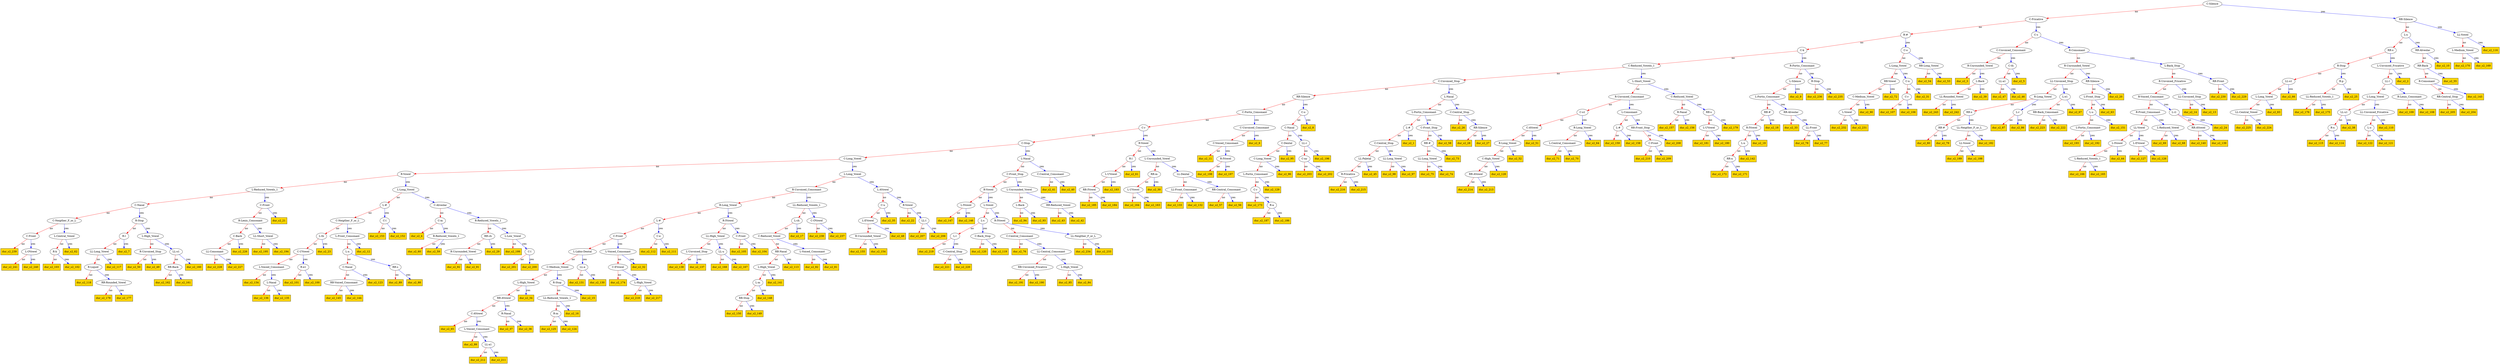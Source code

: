 digraph dur_ {
   0  [label="C-Silence" ];
   0  -> -1 [label="no",color=red];
   0  -> -9 [label="yes",color=blue];
   -1  [label="C-Fricative" ];
   -1  -> -2 [label="no",color=red];
   -1  -> -6 [label="yes",color=blue];
   -2  [label="R-#" ];
   -2  -> -3 [label="no",color=red];
   -2  -> -35 [label="yes",color=blue];
   -3  [label="C-k" ];
   -3  -> -4 [label="no",color=red];
   -3  -> -55 [label="yes",color=blue];
   -4  [label="C-Reduced_Vowels_1" ];
   -4  -> -5 [label="no",color=red];
   -4  -> -33 [label="yes",color=blue];
   -5  [label="C-Unvoiced_Stop" ];
   -5  -> -7 [label="no",color=red];
   -5  -> -28 [label="yes",color=blue];
   -6  [label="C-s" ];
   -6  -> -12 [label="no",color=red];
   -6  -> -10 [label="yes",color=blue];
   -7  [label="RR-Silence" ];
   -7  -> -8 [label="no",color=red];
   -7  -> -58 [label="yes",color=blue];
   -8  [label="C-Fortis_Consonant" ];
   -8  -> -11 [label="no",color=red];
   -8  -> -49 [label="yes",color=blue];
   -9  [label="RR-Silence" ];
   -9  -> -22 [label="no",color=red];
   -9  -> -166 [label="yes",color=blue];
   -10  [label="R-Consonant" ];
   -10  -> -48 [label="no",color=red];
   -10  -> -60 [label="yes",color=blue];
   -11  [label="C-r" ];
   -11  -> -13 [label="no",color=red];
   -11  -> -19 [label="yes",color=blue];
   -12  [label="C-Unvoiced_Consonant" ];
   -12  -> -40 [label="no",color=red];
   -12  -> -47 [label="yes",color=blue];
   -13  [label="C-Stop" ];
   -13  -> -14 [label="no",color=red];
   -13  -> -17 [label="yes",color=blue];
   -14  [label="C-Long_Vowel" ];
   -14  -> -18 [label="no",color=red];
   -14  -> -15 [label="yes",color=blue];
   -15  [label="L-Long_Vowel" ];
   -15  -> -16 [label="no",color=red];
   -15  -> -63 [label="yes",color=blue];
   -16  [label="R-Unvoiced_Consonant" ];
   -16  -> -26 [label="no",color=red];
   -16  -> -77 [label="yes",color=blue];
   -17  [label="L-Nasal" ];
   -17  -> -24 [label="no",color=red];
   -17  -> -107 [label="yes",color=blue];
   -18  [label="R-Vowel" ];
   -18  -> -25 [label="no",color=red];
   -18  -> -20 [label="yes",color=blue];
   -19  [label="R-Vowel" ];
   -19  -> -127 [label="no",color=red];
   -19  -> -32 [label="yes",color=blue];
   -20  [label="L-Long_Vowel" ];
   -20  -> -34 [label="no",color=red];
   -20  -> -21 [label="yes",color=blue];
   -21  [label="C-Alveolar" ];
   -21  -> -41 [label="no",color=red];
   -21  -> -64 [label="yes",color=blue];
   -22  [label="L-x" ];
   -22  -> -23 [label="no",color=red];
   -22  -> -65 [label="yes",color=blue];
   -23  [label="RR-x" ];
   -23  -> -88 [label="no",color=red];
   -23  -> -37 [label="yes",color=blue];
   -24  [label="C-Front_Stop" ];
   -24  -> -29 [label="no",color=red];
   -24  -> -108 [label="yes",color=blue];
   -25  [label="L-Reduced_Vowels_1" ];
   -25  -> -44 [label="no",color=red];
   -25  -> -84 [label="yes",color=blue];
   -26  [label="R-Long_Vowel" ];
   -26  -> -27 [label="no",color=red];
   -26  -> -39 [label="yes",color=blue];
   -27  [label="L-#" ];
   -27  -> -38 [label="no",color=red];
   -27  -> -163 [label="yes",color=blue];
   -28  [label="L-Nasal" ];
   -28  -> -30 [label="no",color=red];
   -28  -> -90 [label="yes",color=blue];
   -29  [label="R-Vowel" ];
   -29  -> -186 [label="no",color=red];
   -29  -> -56 [label="yes",color=blue];
   -30  [label="L-Fortis_Consonant" ];
   -30  -> -31 [label="no",color=red];
   -30  -> -125 [label="yes",color=blue];
   -31  [label="L-#" ];
   -31  -> -52 [label="no",color=red];
   "dur_s2_1"  [shape=box,style=filled,fillcolor=gold];
   -31  -> "dur_s2_1" [label="yes",color=blue];
   -32  [label="L-Unrounded_Vowel" ];
   -32  -> -94 [label="no",color=red];
   -32  -> -43 [label="yes",color=blue];
   -33  [label="L-Short_Vowel" ];
   -33  -> -36 [label="no",color=red];
   -33  -> -131 [label="yes",color=blue];
   -34  [label="L-#" ];
   -34  -> -42 [label="no",color=red];
   -34  -> -190 [label="yes",color=blue];
   -35  [label="C-o" ];
   -35  -> -46 [label="no",color=red];
   -35  -> -121 [label="yes",color=blue];
   -36  [label="R-Unvoiced_Consonant" ];
   -36  -> -51 [label="no",color=red];
   -36  -> -97 [label="yes",color=blue];
   -37  [label="L-Unvoiced_Fricative" ];
   -37  -> -50 [label="no",color=red];
   "dur_s2_2"  [shape=box,style=filled,fillcolor=gold];
   -37  -> "dur_s2_2" [label="yes",color=blue];
   -38  [label="C-Front" ];
   -38  -> -53 [label="no",color=red];
   -38  -> -99 [label="yes",color=blue];
   -39  [label="R-IVowel" ];
   -39  -> -117 [label="no",color=red];
   -39  -> -159 [label="yes",color=blue];
   -40  [label="R-Unrounded_Vowel" ];
   "dur_s2_3"  [shape=box,style=filled,fillcolor=gold];
   -40  -> "dur_s2_3" [label="no",color=red];
   -40  -> -106 [label="yes",color=blue];
   -41  [label="C-m" ];
   "dur_s2_4"  [shape=box,style=filled,fillcolor=gold];
   -41  -> "dur_s2_4" [label="no",color=red];
   -41  -> -126 [label="yes",color=blue];
   -42  [label="C-Neigther_F_or_L" ];
   -42  -> -86 [label="no",color=red];
   -42  -> -68 [label="yes",color=blue];
   -43  [label="LL-Dental" ];
   -43  -> -177 [label="no",color=red];
   -43  -> -124 [label="yes",color=blue];
   -44  [label="C-Nasal" ];
   -44  -> -66 [label="no",color=red];
   -44  -> -45 [label="yes",color=blue];
   -45  [label="R-Stop" ];
   -45  -> -57 [label="no",color=red];
   -45  -> -92 [label="yes",color=blue];
   -46  [label="L-Long_Vowel" ];
   -46  -> -138 [label="no",color=red];
   -46  -> -98 [label="yes",color=blue];
   -47  [label="C-th" ];
   -47  -> -112 [label="no",color=red];
   "dur_s2_5"  [shape=box,style=filled,fillcolor=gold];
   -47  -> "dur_s2_5" [label="yes",color=blue];
   -48  [label="R-Unrounded_Vowel" ];
   -48  -> -71 [label="no",color=red];
   -48  -> -83 [label="yes",color=blue];
   -49  [label="C-Unvoiced_Consonant" ];
   -49  -> -67 [label="no",color=red];
   "dur_s2_6"  [shape=box,style=filled,fillcolor=gold];
   -49  -> "dur_s2_6" [label="yes",color=blue];
   -50  [label="LL-l" ];
   -50  -> -76 [label="no",color=red];
   -50  -> -161 [label="yes",color=blue];
   -51  [label="C-o1" ];
   -51  -> -119 [label="no",color=red];
   -51  -> -130 [label="yes",color=blue];
   -52  [label="C-Central_Stop" ];
   -52  -> -111 [label="no",color=red];
   -52  -> -155 [label="yes",color=blue];
   -53  [label="L-Labio-Dental" ];
   -53  -> -54 [label="no",color=red];
   -53  -> -176 [label="yes",color=blue];
   -54  [label="C-Medium_Vowel" ];
   -54  -> -101 [label="no",color=red];
   -54  -> -74 [label="yes",color=blue];
   -55  [label="R-Fortis_Consonant" ];
   -55  -> -59 [label="no",color=red];
   -55  -> -237 [label="yes",color=blue];
   -56  [label="L-Vowel" ];
   -56  -> -62 [label="no",color=red];
   -56  -> -115 [label="yes",color=blue];
   -57  [label="R-l" ];
   -57  -> -167 [label="no",color=red];
   "dur_s2_7"  [shape=box,style=filled,fillcolor=gold];
   -57  -> "dur_s2_7" [label="yes",color=blue];
   -58  [label="C-o" ];
   -58  -> -114 [label="no",color=red];
   "dur_s2_8"  [shape=box,style=filled,fillcolor=gold];
   -58  -> "dur_s2_8" [label="yes",color=blue];
   -59  [label="L-Silence" ];
   -59  -> -80 [label="no",color=red];
   "dur_s2_9"  [shape=box,style=filled,fillcolor=gold];
   -59  -> "dur_s2_9" [label="yes",color=blue];
   -60  [label="L-Back_Stop" ];
   -60  -> -61 [label="no",color=red];
   -60  -> -234 [label="yes",color=blue];
   -61  [label="R-Unvoiced_Fricative" ];
   -61  -> -70 [label="no",color=red];
   -61  -> -69 [label="yes",color=blue];
   -62  [label="L-s" ];
   -62  -> -228 [label="no",color=red];
   -62  -> -169 [label="yes",color=blue];
   -63  [label="L-AVowel" ];
   -63  -> -102 [label="no",color=red];
   -63  -> -85 [label="yes",color=blue];
   -64  [label="R-Reduced_Vowels_1" ];
   -64  -> -93 [label="no",color=red];
   -64  -> -217 [label="yes",color=blue];
   -65  [label="RR-Alveolar" ];
   -65  -> -123 [label="no",color=red];
   "dur_s2_10"  [shape=box,style=filled,fillcolor=gold];
   -65  -> "dur_s2_10" [label="yes",color=blue];
   -66  [label="C-Neigther_F_or_L" ];
   -66  -> -239 [label="no",color=red];
   -66  -> -128 [label="yes",color=blue];
   -67  [label="C-Voiced_Consonant" ];
   "dur_s2_11"  [shape=box,style=filled,fillcolor=gold];
   -67  -> "dur_s2_11" [label="no",color=red];
   -67  -> -216 [label="yes",color=blue];
   -68  [label="L-Front_Consonant" ];
   -68  -> -73 [label="no",color=red];
   "dur_s2_12"  [shape=box,style=filled,fillcolor=gold];
   -68  -> "dur_s2_12" [label="yes",color=blue];
   -69  [label="LL-Unvoiced_Stop" ];
   "dur_s2_14"  [shape=box,style=filled,fillcolor=gold];
   -69  -> "dur_s2_14" [label="no",color=red];
   "dur_s2_13"  [shape=box,style=filled,fillcolor=gold];
   -69  -> "dur_s2_13" [label="yes",color=blue];
   -70  [label="R-Voiced_Consonant" ];
   -70  -> -95 [label="no",color=red];
   -70  -> -87 [label="yes",color=blue];
   -71  [label="LL-Unvoiced_Stop" ];
   -71  -> -72 [label="no",color=red];
   -71  -> -135 [label="yes",color=blue];
   -72  [label="R-Long_Vowel" ];
   -72  -> -133 [label="no",color=red];
   -72  -> -148 [label="yes",color=blue];
   -73  [label="L-n" ];
   -73  -> -171 [label="no",color=red];
   -73  -> -149 [label="yes",color=blue];
   -74  [label="R-Stop" ];
   -74  -> -75 [label="no",color=red];
   "dur_s2_15"  [shape=box,style=filled,fillcolor=gold];
   -74  -> "dur_s2_15" [label="yes",color=blue];
   -75  [label="LL-Reduced_Vowels_1" ];
   -75  -> -172 [label="no",color=red];
   "dur_s2_16"  [shape=box,style=filled,fillcolor=gold];
   -75  -> "dur_s2_16" [label="yes",color=blue];
   -76  [label="L-Long_Vowel" ];
   -76  -> -105 [label="no",color=red];
   -76  -> -162 [label="yes",color=blue];
   -77  [label="LL-Reduced_Vowels_1" ];
   -77  -> -78 [label="no",color=red];
   -77  -> -238 [label="yes",color=blue];
   -78  [label="L-ch" ];
   -78  -> -79 [label="no",color=red];
   "dur_s2_17"  [shape=box,style=filled,fillcolor=gold];
   -78  -> "dur_s2_17" [label="yes",color=blue];
   -79  [label="C-Reduced_Vowel" ];
   -79  -> -164 [label="no",color=red];
   -79  -> -144 [label="yes",color=blue];
   -80  [label="L-Fortis_Consonant" ];
   -80  -> -81 [label="no",color=red];
   -80  -> -100 [label="yes",color=blue];
   -81  [label="RR-#" ];
   -81  -> -82 [label="no",color=red];
   "dur_s2_18"  [shape=box,style=filled,fillcolor=gold];
   -81  -> "dur_s2_18" [label="yes",color=blue];
   -82  [label="R-IVowel" ];
   -82  -> -183 [label="no",color=red];
   "dur_s2_19"  [shape=box,style=filled,fillcolor=gold];
   -82  -> "dur_s2_19" [label="yes",color=blue];
   -83  [label="RR-Silence" ];
   -83  -> -129 [label="no",color=red];
   "dur_s2_20"  [shape=box,style=filled,fillcolor=gold];
   -83  -> "dur_s2_20" [label="yes",color=blue];
   -84  [label="C-Front" ];
   -84  -> -113 [label="no",color=red];
   "dur_s2_21"  [shape=box,style=filled,fillcolor=gold];
   -84  -> "dur_s2_21" [label="yes",color=blue];
   -85  [label="R-Vowel" ];
   "dur_s2_22"  [shape=box,style=filled,fillcolor=gold];
   -85  -> "dur_s2_22" [label="no",color=red];
   -85  -> -221 [label="yes",color=blue];
   -86  [label="L-th" ];
   -86  -> -122 [label="no",color=red];
   "dur_s2_23"  [shape=box,style=filled,fillcolor=gold];
   -86  -> "dur_s2_23" [label="yes",color=blue];
   -87  [label="L-i1" ];
   -87  -> -181 [label="no",color=red];
   "dur_s2_24"  [shape=box,style=filled,fillcolor=gold];
   -87  -> "dur_s2_24" [label="yes",color=blue];
   -88  [label="R-Stop" ];
   -88  -> -134 [label="no",color=red];
   -88  -> -89 [label="yes",color=blue];
   -89  [label="R-p" ];
   -89  -> -203 [label="no",color=red];
   "dur_s2_25"  [shape=box,style=filled,fillcolor=gold];
   -89  -> "dur_s2_25" [label="yes",color=blue];
   -90  [label="C-Central_Stop" ];
   "dur_s2_26"  [shape=box,style=filled,fillcolor=gold];
   -90  -> "dur_s2_26" [label="no",color=red];
   -90  -> -91 [label="yes",color=blue];
   -91  [label="RR-Silence" ];
   "dur_s2_28"  [shape=box,style=filled,fillcolor=gold];
   -91  -> "dur_s2_28" [label="no",color=red];
   "dur_s2_27"  [shape=box,style=filled,fillcolor=gold];
   -91  -> "dur_s2_27" [label="yes",color=blue];
   -92  [label="L-High_Vowel" ];
   -92  -> -118 [label="no",color=red];
   -92  -> -194 [label="yes",color=blue];
   -93  [label="RR-ch" ];
   -93  -> -151 [label="no",color=red];
   "dur_s2_29"  [shape=box,style=filled,fillcolor=gold];
   -93  -> "dur_s2_29" [label="yes",color=blue];
   -94  [label="RR-m" ];
   -94  -> -196 [label="no",color=red];
   "dur_s2_30"  [shape=box,style=filled,fillcolor=gold];
   -94  -> "dur_s2_30" [label="yes",color=blue];
   -95  [label="R-Front_Consonant" ];
   -95  -> -96 [label="no",color=red];
   -95  -> -136 [label="yes",color=blue];
   -96  [label="LL-Vowel" ];
   -96  -> -110 [label="no",color=red];
   -96  -> -173 [label="yes",color=blue];
   -97  [label="L-Consonant" ];
   -97  -> -193 [label="no",color=red];
   -97  -> -222 [label="yes",color=blue];
   -98  [label="C-n" ];
   -98  -> -160 [label="no",color=red];
   "dur_s2_31"  [shape=box,style=filled,fillcolor=gold];
   -98  -> "dur_s2_31" [label="yes",color=blue];
   -99  [label="L-Voiced_Consonant" ];
   -99  -> -202 [label="no",color=red];
   "dur_s2_32"  [shape=box,style=filled,fillcolor=gold];
   -99  -> "dur_s2_32" [label="yes",color=blue];
   -100  [label="RR-Alveolar" ];
   "dur_s2_33"  [shape=box,style=filled,fillcolor=gold];
   -100  -> "dur_s2_33" [label="no",color=red];
   -100  -> -142 [label="yes",color=blue];
   -101  [label="L-High_Vowel" ];
   -101  -> -103 [label="no",color=red];
   "dur_s2_34"  [shape=box,style=filled,fillcolor=gold];
   -101  -> "dur_s2_34" [label="yes",color=blue];
   -102  [label="C-u" ];
   -102  -> -116 [label="no",color=red];
   "dur_s2_35"  [shape=box,style=filled,fillcolor=gold];
   -102  -> "dur_s2_35" [label="yes",color=blue];
   -103  [label="RR-AVowel" ];
   -103  -> -132 [label="no",color=red];
   -103  -> -104 [label="yes",color=blue];
   -104  [label="R-Nasal" ];
   "dur_s2_37"  [shape=box,style=filled,fillcolor=gold];
   -104  -> "dur_s2_37" [label="no",color=red];
   "dur_s2_36"  [shape=box,style=filled,fillcolor=gold];
   -104  -> "dur_s2_36" [label="yes",color=blue];
   -105  [label="LL-u1" ];
   -105  -> -165 [label="no",color=red];
   "dur_s2_38"  [shape=box,style=filled,fillcolor=gold];
   -105  -> "dur_s2_38" [label="yes",color=blue];
   -106  [label="L-Back" ];
   -106  -> -241 [label="no",color=red];
   "dur_s2_39"  [shape=box,style=filled,fillcolor=gold];
   -106  -> "dur_s2_39" [label="yes",color=blue];
   -107  [label="C-Central_Consonant" ];
   "dur_s2_41"  [shape=box,style=filled,fillcolor=gold];
   -107  -> "dur_s2_41" [label="no",color=red];
   "dur_s2_40"  [shape=box,style=filled,fillcolor=gold];
   -107  -> "dur_s2_40" [label="yes",color=blue];
   -108  [label="L-Unrounded_Vowel" ];
   -108  -> -152 [label="no",color=red];
   -108  -> -109 [label="yes",color=blue];
   -109  [label="RR-Reduced_Vowel" ];
   "dur_s2_43"  [shape=box,style=filled,fillcolor=gold];
   -109  -> "dur_s2_43" [label="no",color=red];
   "dur_s2_42"  [shape=box,style=filled,fillcolor=gold];
   -109  -> "dur_s2_42" [label="yes",color=blue];
   -110  [label="L-IVowel" ];
   -110  -> -197 [label="no",color=red];
   "dur_s2_44"  [shape=box,style=filled,fillcolor=gold];
   -110  -> "dur_s2_44" [label="yes",color=blue];
   -111  [label="LL-Paletal" ];
   -111  -> -226 [label="no",color=red];
   "dur_s2_45"  [shape=box,style=filled,fillcolor=gold];
   -111  -> "dur_s2_45" [label="yes",color=blue];
   -112  [label="LL-a1" ];
   "dur_s2_47"  [shape=box,style=filled,fillcolor=gold];
   -112  -> "dur_s2_47" [label="no",color=red];
   "dur_s2_46"  [shape=box,style=filled,fillcolor=gold];
   -112  -> "dur_s2_46" [label="yes",color=blue];
   -113  [label="R-Lenis_Consonant" ];
   -113  -> -232 [label="no",color=red];
   -113  -> -214 [label="yes",color=blue];
   -114  [label="C-Nasal" ];
   -114  -> -153 [label="no",color=red];
   -114  -> -215 [label="yes",color=blue];
   -115  [label="R-IVowel" ];
   -115  -> -141 [label="no",color=red];
   -115  -> -236 [label="yes",color=blue];
   -116  [label="L-EVowel" ];
   -116  -> -191 [label="no",color=red];
   "dur_s2_48"  [shape=box,style=filled,fillcolor=gold];
   -116  -> "dur_s2_48" [label="yes",color=blue];
   -117  [label="LL-High_Vowel" ];
   -117  -> -180 [label="no",color=red];
   -117  -> -198 [label="yes",color=blue];
   -118  [label="R-Unvoiced_Stop" ];
   "dur_s2_50"  [shape=box,style=filled,fillcolor=gold];
   -118  -> "dur_s2_50" [label="no",color=red];
   "dur_s2_49"  [shape=box,style=filled,fillcolor=gold];
   -118  -> "dur_s2_49" [label="yes",color=blue];
   -119  [label="C-AVowel" ];
   -119  -> -120 [label="no",color=red];
   "dur_s2_51"  [shape=box,style=filled,fillcolor=gold];
   -119  -> "dur_s2_51" [label="yes",color=blue];
   -120  [label="R-Long_Vowel" ];
   -120  -> -174 [label="no",color=red];
   "dur_s2_52"  [shape=box,style=filled,fillcolor=gold];
   -120  -> "dur_s2_52" [label="yes",color=blue];
   -121  [label="RR-Long_Vowel" ];
   "dur_s2_54"  [shape=box,style=filled,fillcolor=gold];
   -121  -> "dur_s2_54" [label="no",color=red];
   "dur_s2_53"  [shape=box,style=filled,fillcolor=gold];
   -121  -> "dur_s2_53" [label="yes",color=blue];
   -122  [label="C-UVowel" ];
   -122  -> -178 [label="no",color=red];
   -122  -> -157 [label="yes",color=blue];
   -123  [label="RR-Back" ];
   -123  -> -184 [label="no",color=red];
   "dur_s2_55"  [shape=box,style=filled,fillcolor=gold];
   -123  -> "dur_s2_55" [label="yes",color=blue];
   -124  [label="RR-Central_Consonant" ];
   "dur_s2_57"  [shape=box,style=filled,fillcolor=gold];
   -124  -> "dur_s2_57" [label="no",color=red];
   "dur_s2_56"  [shape=box,style=filled,fillcolor=gold];
   -124  -> "dur_s2_56" [label="yes",color=blue];
   -125  [label="C-Front_Stop" ];
   -125  -> -139 [label="no",color=red];
   "dur_s2_58"  [shape=box,style=filled,fillcolor=gold];
   -125  -> "dur_s2_58" [label="yes",color=blue];
   -126  [label="R-Reduced_Vowels_1" ];
   "dur_s2_60"  [shape=box,style=filled,fillcolor=gold];
   -126  -> "dur_s2_60" [label="no",color=red];
   "dur_s2_59"  [shape=box,style=filled,fillcolor=gold];
   -126  -> "dur_s2_59" [label="yes",color=blue];
   -127  [label="R-l" ];
   -127  -> -208 [label="no",color=red];
   "dur_s2_61"  [shape=box,style=filled,fillcolor=gold];
   -127  -> "dur_s2_61" [label="yes",color=blue];
   -128  [label="L-Central_Vowel" ];
   -128  -> -158 [label="no",color=red];
   "dur_s2_62"  [shape=box,style=filled,fillcolor=gold];
   -128  -> "dur_s2_62" [label="yes",color=blue];
   -129  [label="L-Front_Stop" ];
   -129  -> -189 [label="no",color=red];
   "dur_s2_63"  [shape=box,style=filled,fillcolor=gold];
   -129  -> "dur_s2_63" [label="yes",color=blue];
   -130  [label="R-Long_Vowel" ];
   -130  -> -137 [label="no",color=red];
   "dur_s2_64"  [shape=box,style=filled,fillcolor=gold];
   -130  -> "dur_s2_64" [label="yes",color=blue];
   -131  [label="C-Reduced_Vowel" ];
   -131  -> -192 [label="no",color=red];
   -131  -> -205 [label="yes",color=blue];
   -132  [label="C-AVowel" ];
   "dur_s2_65"  [shape=box,style=filled,fillcolor=gold];
   -132  -> "dur_s2_65" [label="no",color=red];
   -132  -> -156 [label="yes",color=blue];
   -133  [label="RR-x" ];
   -133  -> -143 [label="no",color=red];
   -133  -> -207 [label="yes",color=blue];
   -134  [label="LL-o1" ];
   -134  -> -145 [label="no",color=red];
   "dur_s2_66"  [shape=box,style=filled,fillcolor=gold];
   -134  -> "dur_s2_66" [label="yes",color=blue];
   -135  [label="L-e1" ];
   -135  -> -230 [label="no",color=red];
   "dur_s2_67"  [shape=box,style=filled,fillcolor=gold];
   -135  -> "dur_s2_67" [label="yes",color=blue];
   -136  [label="L-Reduced_Vowel" ];
   "dur_s2_69"  [shape=box,style=filled,fillcolor=gold];
   -136  -> "dur_s2_69" [label="no",color=red];
   "dur_s2_68"  [shape=box,style=filled,fillcolor=gold];
   -136  -> "dur_s2_68" [label="yes",color=blue];
   -137  [label="L-Central_Consonant" ];
   "dur_s2_71"  [shape=box,style=filled,fillcolor=gold];
   -137  -> "dur_s2_71" [label="no",color=red];
   "dur_s2_70"  [shape=box,style=filled,fillcolor=gold];
   -137  -> "dur_s2_70" [label="yes",color=blue];
   -138  [label="RR-Vowel" ];
   -138  -> -150 [label="no",color=red];
   "dur_s2_72"  [shape=box,style=filled,fillcolor=gold];
   -138  -> "dur_s2_72" [label="yes",color=blue];
   -139  [label="RR-#" ];
   -139  -> -140 [label="no",color=red];
   "dur_s2_73"  [shape=box,style=filled,fillcolor=gold];
   -139  -> "dur_s2_73" [label="yes",color=blue];
   -140  [label="LL-Long_Vowel" ];
   "dur_s2_75"  [shape=box,style=filled,fillcolor=gold];
   -140  -> "dur_s2_75" [label="no",color=red];
   "dur_s2_74"  [shape=box,style=filled,fillcolor=gold];
   -140  -> "dur_s2_74" [label="yes",color=blue];
   -141  [label="C-Central_Consonant" ];
   "dur_s2_76"  [shape=box,style=filled,fillcolor=gold];
   -141  -> "dur_s2_76" [label="no",color=red];
   -141  -> -146 [label="yes",color=blue];
   -142  [label="LL-Front" ];
   "dur_s2_78"  [shape=box,style=filled,fillcolor=gold];
   -142  -> "dur_s2_78" [label="no",color=red];
   "dur_s2_77"  [shape=box,style=filled,fillcolor=gold];
   -142  -> "dur_s2_77" [label="yes",color=blue];
   -143  [label="RR-#" ];
   "dur_s2_80"  [shape=box,style=filled,fillcolor=gold];
   -143  -> "dur_s2_80" [label="no",color=red];
   "dur_s2_79"  [shape=box,style=filled,fillcolor=gold];
   -143  -> "dur_s2_79" [label="yes",color=blue];
   -144  [label="L-Voiced_Consonant" ];
   "dur_s2_82"  [shape=box,style=filled,fillcolor=gold];
   -144  -> "dur_s2_82" [label="no",color=red];
   "dur_s2_81"  [shape=box,style=filled,fillcolor=gold];
   -144  -> "dur_s2_81" [label="yes",color=blue];
   -145  [label="L-Long_Vowel" ];
   -145  -> -231 [label="no",color=red];
   "dur_s2_83"  [shape=box,style=filled,fillcolor=gold];
   -145  -> "dur_s2_83" [label="yes",color=blue];
   -146  [label="LL-Central_Consonant" ];
   -146  -> -212 [label="no",color=red];
   -146  -> -147 [label="yes",color=blue];
   -147  [label="L-High_Vowel" ];
   "dur_s2_85"  [shape=box,style=filled,fillcolor=gold];
   -147  -> "dur_s2_85" [label="no",color=red];
   "dur_s2_84"  [shape=box,style=filled,fillcolor=gold];
   -147  -> "dur_s2_84" [label="yes",color=blue];
   -148  [label="L-r" ];
   "dur_s2_87"  [shape=box,style=filled,fillcolor=gold];
   -148  -> "dur_s2_87" [label="no",color=red];
   "dur_s2_86"  [shape=box,style=filled,fillcolor=gold];
   -148  -> "dur_s2_86" [label="yes",color=blue];
   -149  [label="RR-s" ];
   "dur_s2_89"  [shape=box,style=filled,fillcolor=gold];
   -149  -> "dur_s2_89" [label="no",color=red];
   "dur_s2_88"  [shape=box,style=filled,fillcolor=gold];
   -149  -> "dur_s2_88" [label="yes",color=blue];
   -150  [label="C-Medium_Vowel" ];
   -150  -> -235 [label="no",color=red];
   "dur_s2_90"  [shape=box,style=filled,fillcolor=gold];
   -150  -> "dur_s2_90" [label="yes",color=blue];
   -151  [label="R-Unrounded_Vowel" ];
   "dur_s2_92"  [shape=box,style=filled,fillcolor=gold];
   -151  -> "dur_s2_92" [label="no",color=red];
   "dur_s2_91"  [shape=box,style=filled,fillcolor=gold];
   -151  -> "dur_s2_91" [label="yes",color=blue];
   -152  [label="L-Back" ];
   "dur_s2_94"  [shape=box,style=filled,fillcolor=gold];
   -152  -> "dur_s2_94" [label="no",color=red];
   "dur_s2_93"  [shape=box,style=filled,fillcolor=gold];
   -152  -> "dur_s2_93" [label="yes",color=blue];
   -153  [label="C-Dental" ];
   -153  -> -154 [label="no",color=red];
   "dur_s2_95"  [shape=box,style=filled,fillcolor=gold];
   -153  -> "dur_s2_95" [label="yes",color=blue];
   -154  [label="C-Long_Vowel" ];
   -154  -> -175 [label="no",color=red];
   "dur_s2_96"  [shape=box,style=filled,fillcolor=gold];
   -154  -> "dur_s2_96" [label="yes",color=blue];
   -155  [label="LL-Long_Vowel" ];
   "dur_s2_98"  [shape=box,style=filled,fillcolor=gold];
   -155  -> "dur_s2_98" [label="no",color=red];
   "dur_s2_97"  [shape=box,style=filled,fillcolor=gold];
   -155  -> "dur_s2_97" [label="yes",color=blue];
   -156  [label="L-Voiced_Consonant" ];
   "dur_s2_99"  [shape=box,style=filled,fillcolor=gold];
   -156  -> "dur_s2_99" [label="no",color=red];
   -156  -> -224 [label="yes",color=blue];
   -157  [label="R-e1" ];
   "dur_s2_101"  [shape=box,style=filled,fillcolor=gold];
   -157  -> "dur_s2_101" [label="no",color=red];
   "dur_s2_100"  [shape=box,style=filled,fillcolor=gold];
   -157  -> "dur_s2_100" [label="yes",color=blue];
   -158  [label="R-k" ];
   "dur_s2_103"  [shape=box,style=filled,fillcolor=gold];
   -158  -> "dur_s2_103" [label="no",color=red];
   "dur_s2_102"  [shape=box,style=filled,fillcolor=gold];
   -158  -> "dur_s2_102" [label="yes",color=blue];
   -159  [label="C-Front" ];
   "dur_s2_105"  [shape=box,style=filled,fillcolor=gold];
   -159  -> "dur_s2_105" [label="no",color=red];
   "dur_s2_104"  [shape=box,style=filled,fillcolor=gold];
   -159  -> "dur_s2_104" [label="yes",color=blue];
   -160  [label="C-r" ];
   "dur_s2_107"  [shape=box,style=filled,fillcolor=gold];
   -160  -> "dur_s2_107" [label="no",color=red];
   "dur_s2_106"  [shape=box,style=filled,fillcolor=gold];
   -160  -> "dur_s2_106" [label="yes",color=blue];
   -161  [label="R-Lenis_Consonant" ];
   "dur_s2_109"  [shape=box,style=filled,fillcolor=gold];
   -161  -> "dur_s2_109" [label="no",color=red];
   "dur_s2_108"  [shape=box,style=filled,fillcolor=gold];
   -161  -> "dur_s2_108" [label="yes",color=blue];
   -162  [label="LL-Unvoiced_Fricative" ];
   -162  -> -170 [label="no",color=red];
   "dur_s2_110"  [shape=box,style=filled,fillcolor=gold];
   -162  -> "dur_s2_110" [label="yes",color=blue];
   -163  [label="C-e" ];
   "dur_s2_112"  [shape=box,style=filled,fillcolor=gold];
   -163  -> "dur_s2_112" [label="no",color=red];
   "dur_s2_111"  [shape=box,style=filled,fillcolor=gold];
   -163  -> "dur_s2_111" [label="yes",color=blue];
   -164  [label="RR-Nasal" ];
   -164  -> -182 [label="no",color=red];
   "dur_s2_113"  [shape=box,style=filled,fillcolor=gold];
   -164  -> "dur_s2_113" [label="yes",color=blue];
   -165  [label="R-x" ];
   "dur_s2_115"  [shape=box,style=filled,fillcolor=gold];
   -165  -> "dur_s2_115" [label="no",color=red];
   "dur_s2_114"  [shape=box,style=filled,fillcolor=gold];
   -165  -> "dur_s2_114" [label="yes",color=blue];
   -166  [label="LL-Vowel" ];
   -166  -> -199 [label="no",color=red];
   "dur_s2_116"  [shape=box,style=filled,fillcolor=gold];
   -166  -> "dur_s2_116" [label="yes",color=blue];
   -167  [label="LL-Long_Vowel" ];
   -167  -> -168 [label="no",color=red];
   "dur_s2_117"  [shape=box,style=filled,fillcolor=gold];
   -167  -> "dur_s2_117" [label="yes",color=blue];
   -168  [label="R-Liquid" ];
   "dur_s2_118"  [shape=box,style=filled,fillcolor=gold];
   -168  -> "dur_s2_118" [label="no",color=red];
   -168  -> -204 [label="yes",color=blue];
   -169  [label="C-Back_Stop" ];
   "dur_s2_120"  [shape=box,style=filled,fillcolor=gold];
   -169  -> "dur_s2_120" [label="no",color=red];
   "dur_s2_119"  [shape=box,style=filled,fillcolor=gold];
   -169  -> "dur_s2_119" [label="yes",color=blue];
   -170  [label="L-o" ];
   "dur_s2_122"  [shape=box,style=filled,fillcolor=gold];
   -170  -> "dur_s2_122" [label="no",color=red];
   "dur_s2_121"  [shape=box,style=filled,fillcolor=gold];
   -170  -> "dur_s2_121" [label="yes",color=blue];
   -171  [label="C-Nasal" ];
   -171  -> -185 [label="no",color=red];
   "dur_s2_123"  [shape=box,style=filled,fillcolor=gold];
   -171  -> "dur_s2_123" [label="yes",color=blue];
   -172  [label="R-m" ];
   "dur_s2_125"  [shape=box,style=filled,fillcolor=gold];
   -172  -> "dur_s2_125" [label="no",color=red];
   "dur_s2_124"  [shape=box,style=filled,fillcolor=gold];
   -172  -> "dur_s2_124" [label="yes",color=blue];
   -173  [label="L-EVowel" ];
   "dur_s2_127"  [shape=box,style=filled,fillcolor=gold];
   -173  -> "dur_s2_127" [label="no",color=red];
   "dur_s2_126"  [shape=box,style=filled,fillcolor=gold];
   -173  -> "dur_s2_126" [label="yes",color=blue];
   -174  [label="C-High_Vowel" ];
   -174  -> -225 [label="no",color=red];
   "dur_s2_128"  [shape=box,style=filled,fillcolor=gold];
   -174  -> "dur_s2_128" [label="yes",color=blue];
   -175  [label="L-Fortis_Consonant" ];
   -175  -> -201 [label="no",color=red];
   "dur_s2_129"  [shape=box,style=filled,fillcolor=gold];
   -175  -> "dur_s2_129" [label="yes",color=blue];
   -176  [label="LL-e" ];
   "dur_s2_131"  [shape=box,style=filled,fillcolor=gold];
   -176  -> "dur_s2_131" [label="no",color=red];
   "dur_s2_130"  [shape=box,style=filled,fillcolor=gold];
   -176  -> "dur_s2_130" [label="yes",color=blue];
   -177  [label="LL-Front_Consonant" ];
   "dur_s2_133"  [shape=box,style=filled,fillcolor=gold];
   -177  -> "dur_s2_133" [label="no",color=red];
   "dur_s2_132"  [shape=box,style=filled,fillcolor=gold];
   -177  -> "dur_s2_132" [label="yes",color=blue];
   -178  [label="L-Voiced_Consonant" ];
   "dur_s2_134"  [shape=box,style=filled,fillcolor=gold];
   -178  -> "dur_s2_134" [label="no",color=red];
   -178  -> -179 [label="yes",color=blue];
   -179  [label="L-Nasal" ];
   "dur_s2_136"  [shape=box,style=filled,fillcolor=gold];
   -179  -> "dur_s2_136" [label="no",color=red];
   "dur_s2_135"  [shape=box,style=filled,fillcolor=gold];
   -179  -> "dur_s2_135" [label="yes",color=blue];
   -180  [label="L-Unvoiced_Stop" ];
   "dur_s2_138"  [shape=box,style=filled,fillcolor=gold];
   -180  -> "dur_s2_138" [label="no",color=red];
   "dur_s2_137"  [shape=box,style=filled,fillcolor=gold];
   -180  -> "dur_s2_137" [label="yes",color=blue];
   -181  [label="RR-AVowel" ];
   "dur_s2_140"  [shape=box,style=filled,fillcolor=gold];
   -181  -> "dur_s2_140" [label="no",color=red];
   "dur_s2_139"  [shape=box,style=filled,fillcolor=gold];
   -181  -> "dur_s2_139" [label="yes",color=blue];
   -182  [label="L-High_Vowel" ];
   -182  -> -187 [label="no",color=red];
   "dur_s2_141"  [shape=box,style=filled,fillcolor=gold];
   -182  -> "dur_s2_141" [label="yes",color=blue];
   -183  [label="L-n" ];
   -183  -> -200 [label="no",color=red];
   "dur_s2_142"  [shape=box,style=filled,fillcolor=gold];
   -183  -> "dur_s2_142" [label="yes",color=blue];
   -184  [label="R-Consonant" ];
   -184  -> -220 [label="no",color=red];
   "dur_s2_143"  [shape=box,style=filled,fillcolor=gold];
   -184  -> "dur_s2_143" [label="yes",color=blue];
   -185  [label="RR-Voiced_Consonant" ];
   "dur_s2_145"  [shape=box,style=filled,fillcolor=gold];
   -185  -> "dur_s2_145" [label="no",color=red];
   "dur_s2_144"  [shape=box,style=filled,fillcolor=gold];
   -185  -> "dur_s2_144" [label="yes",color=blue];
   -186  [label="L-IVowel" ];
   "dur_s2_147"  [shape=box,style=filled,fillcolor=gold];
   -186  -> "dur_s2_147" [label="no",color=red];
   "dur_s2_146"  [shape=box,style=filled,fillcolor=gold];
   -186  -> "dur_s2_146" [label="yes",color=blue];
   -187  [label="L-m" ];
   -187  -> -188 [label="no",color=red];
   "dur_s2_148"  [shape=box,style=filled,fillcolor=gold];
   -187  -> "dur_s2_148" [label="yes",color=blue];
   -188  [label="RR-Stop" ];
   "dur_s2_150"  [shape=box,style=filled,fillcolor=gold];
   -188  -> "dur_s2_150" [label="no",color=red];
   "dur_s2_149"  [shape=box,style=filled,fillcolor=gold];
   -188  -> "dur_s2_149" [label="yes",color=blue];
   -189  [label="L-u" ];
   -189  -> -213 [label="no",color=red];
   "dur_s2_151"  [shape=box,style=filled,fillcolor=gold];
   -189  -> "dur_s2_151" [label="yes",color=blue];
   -190  [label="C-l" ];
   "dur_s2_153"  [shape=box,style=filled,fillcolor=gold];
   -190  -> "dur_s2_153" [label="no",color=red];
   "dur_s2_152"  [shape=box,style=filled,fillcolor=gold];
   -190  -> "dur_s2_152" [label="yes",color=blue];
   -191  [label="R-Unrounded_Vowel" ];
   "dur_s2_155"  [shape=box,style=filled,fillcolor=gold];
   -191  -> "dur_s2_155" [label="no",color=red];
   "dur_s2_154"  [shape=box,style=filled,fillcolor=gold];
   -191  -> "dur_s2_154" [label="yes",color=blue];
   -192  [label="R-Nasal" ];
   "dur_s2_157"  [shape=box,style=filled,fillcolor=gold];
   -192  -> "dur_s2_157" [label="no",color=red];
   "dur_s2_156"  [shape=box,style=filled,fillcolor=gold];
   -192  -> "dur_s2_156" [label="yes",color=blue];
   -193  [label="L-#" ];
   "dur_s2_159"  [shape=box,style=filled,fillcolor=gold];
   -193  -> "dur_s2_159" [label="no",color=red];
   "dur_s2_158"  [shape=box,style=filled,fillcolor=gold];
   -193  -> "dur_s2_158" [label="yes",color=blue];
   -194  [label="LL-o1" ];
   -194  -> -195 [label="no",color=red];
   "dur_s2_160"  [shape=box,style=filled,fillcolor=gold];
   -194  -> "dur_s2_160" [label="yes",color=blue];
   -195  [label="RR-Back" ];
   "dur_s2_162"  [shape=box,style=filled,fillcolor=gold];
   -195  -> "dur_s2_162" [label="no",color=red];
   "dur_s2_161"  [shape=box,style=filled,fillcolor=gold];
   -195  -> "dur_s2_161" [label="yes",color=blue];
   -196  [label="L-UVowel" ];
   "dur_s2_164"  [shape=box,style=filled,fillcolor=gold];
   -196  -> "dur_s2_164" [label="no",color=red];
   "dur_s2_163"  [shape=box,style=filled,fillcolor=gold];
   -196  -> "dur_s2_163" [label="yes",color=blue];
   -197  [label="L-Reduced_Vowels_1" ];
   "dur_s2_166"  [shape=box,style=filled,fillcolor=gold];
   -197  -> "dur_s2_166" [label="no",color=red];
   "dur_s2_165"  [shape=box,style=filled,fillcolor=gold];
   -197  -> "dur_s2_165" [label="yes",color=blue];
   -198  [label="LL-u" ];
   "dur_s2_168"  [shape=box,style=filled,fillcolor=gold];
   -198  -> "dur_s2_168" [label="no",color=red];
   "dur_s2_167"  [shape=box,style=filled,fillcolor=gold];
   -198  -> "dur_s2_167" [label="yes",color=blue];
   -199  [label="L-Medium_Vowel" ];
   "dur_s2_170"  [shape=box,style=filled,fillcolor=gold];
   -199  -> "dur_s2_170" [label="no",color=red];
   "dur_s2_169"  [shape=box,style=filled,fillcolor=gold];
   -199  -> "dur_s2_169" [label="yes",color=blue];
   -200  [label="RR-n" ];
   "dur_s2_172"  [shape=box,style=filled,fillcolor=gold];
   -200  -> "dur_s2_172" [label="no",color=red];
   "dur_s2_171"  [shape=box,style=filled,fillcolor=gold];
   -200  -> "dur_s2_171" [label="yes",color=blue];
   -201  [label="C-r" ];
   "dur_s2_173"  [shape=box,style=filled,fillcolor=gold];
   -201  -> "dur_s2_173" [label="no",color=red];
   -201  -> -210 [label="yes",color=blue];
   -202  [label="C-EVowel" ];
   "dur_s2_174"  [shape=box,style=filled,fillcolor=gold];
   -202  -> "dur_s2_174" [label="no",color=red];
   -202  -> -227 [label="yes",color=blue];
   -203  [label="LL-Reduced_Vowels_1" ];
   "dur_s2_176"  [shape=box,style=filled,fillcolor=gold];
   -203  -> "dur_s2_176" [label="no",color=red];
   "dur_s2_175"  [shape=box,style=filled,fillcolor=gold];
   -203  -> "dur_s2_175" [label="yes",color=blue];
   -204  [label="RR-Rounded_Vowel" ];
   "dur_s2_178"  [shape=box,style=filled,fillcolor=gold];
   -204  -> "dur_s2_178" [label="no",color=red];
   "dur_s2_177"  [shape=box,style=filled,fillcolor=gold];
   -204  -> "dur_s2_177" [label="yes",color=blue];
   -205  [label="RR-s" ];
   -205  -> -206 [label="no",color=red];
   "dur_s2_179"  [shape=box,style=filled,fillcolor=gold];
   -205  -> "dur_s2_179" [label="yes",color=blue];
   -206  [label="L-UVowel" ];
   "dur_s2_181"  [shape=box,style=filled,fillcolor=gold];
   -206  -> "dur_s2_181" [label="no",color=red];
   "dur_s2_180"  [shape=box,style=filled,fillcolor=gold];
   -206  -> "dur_s2_180" [label="yes",color=blue];
   -207  [label="LL-Neigther_F_or_L" ];
   -207  -> -211 [label="no",color=red];
   "dur_s2_182"  [shape=box,style=filled,fillcolor=gold];
   -207  -> "dur_s2_182" [label="yes",color=blue];
   -208  [label="L-UVowel" ];
   -208  -> -209 [label="no",color=red];
   "dur_s2_183"  [shape=box,style=filled,fillcolor=gold];
   -208  -> "dur_s2_183" [label="yes",color=blue];
   -209  [label="RR-IVowel" ];
   "dur_s2_185"  [shape=box,style=filled,fillcolor=gold];
   -209  -> "dur_s2_185" [label="no",color=red];
   "dur_s2_184"  [shape=box,style=filled,fillcolor=gold];
   -209  -> "dur_s2_184" [label="yes",color=blue];
   -210  [label="R-a" ];
   "dur_s2_187"  [shape=box,style=filled,fillcolor=gold];
   -210  -> "dur_s2_187" [label="no",color=red];
   "dur_s2_186"  [shape=box,style=filled,fillcolor=gold];
   -210  -> "dur_s2_186" [label="yes",color=blue];
   -211  [label="LL-Vowel" ];
   "dur_s2_189"  [shape=box,style=filled,fillcolor=gold];
   -211  -> "dur_s2_189" [label="no",color=red];
   "dur_s2_188"  [shape=box,style=filled,fillcolor=gold];
   -211  -> "dur_s2_188" [label="yes",color=blue];
   -212  [label="RR-Unvoiced_Fricative" ];
   "dur_s2_191"  [shape=box,style=filled,fillcolor=gold];
   -212  -> "dur_s2_191" [label="no",color=red];
   "dur_s2_190"  [shape=box,style=filled,fillcolor=gold];
   -212  -> "dur_s2_190" [label="yes",color=blue];
   -213  [label="L-Fortis_Consonant" ];
   "dur_s2_193"  [shape=box,style=filled,fillcolor=gold];
   -213  -> "dur_s2_193" [label="no",color=red];
   "dur_s2_192"  [shape=box,style=filled,fillcolor=gold];
   -213  -> "dur_s2_192" [label="yes",color=blue];
   -214  [label="LL-Short_Vowel" ];
   "dur_s2_195"  [shape=box,style=filled,fillcolor=gold];
   -214  -> "dur_s2_195" [label="no",color=red];
   "dur_s2_194"  [shape=box,style=filled,fillcolor=gold];
   -214  -> "dur_s2_194" [label="yes",color=blue];
   -215  [label="LL-r" ];
   -215  -> -219 [label="no",color=red];
   "dur_s2_196"  [shape=box,style=filled,fillcolor=gold];
   -215  -> "dur_s2_196" [label="yes",color=blue];
   -216  [label="R-IVowel" ];
   "dur_s2_198"  [shape=box,style=filled,fillcolor=gold];
   -216  -> "dur_s2_198" [label="no",color=red];
   "dur_s2_197"  [shape=box,style=filled,fillcolor=gold];
   -216  -> "dur_s2_197" [label="yes",color=blue];
   -217  [label="L-Low_Vowel" ];
   "dur_s2_199"  [shape=box,style=filled,fillcolor=gold];
   -217  -> "dur_s2_199" [label="no",color=red];
   -217  -> -218 [label="yes",color=blue];
   -218  [label="C-l" ];
   "dur_s2_201"  [shape=box,style=filled,fillcolor=gold];
   -218  -> "dur_s2_201" [label="no",color=red];
   "dur_s2_200"  [shape=box,style=filled,fillcolor=gold];
   -218  -> "dur_s2_200" [label="yes",color=blue];
   -219  [label="C-ny" ];
   "dur_s2_203"  [shape=box,style=filled,fillcolor=gold];
   -219  -> "dur_s2_203" [label="no",color=red];
   "dur_s2_202"  [shape=box,style=filled,fillcolor=gold];
   -219  -> "dur_s2_202" [label="yes",color=blue];
   -220  [label="RR-Central_Stop" ];
   "dur_s2_205"  [shape=box,style=filled,fillcolor=gold];
   -220  -> "dur_s2_205" [label="no",color=red];
   "dur_s2_204"  [shape=box,style=filled,fillcolor=gold];
   -220  -> "dur_s2_204" [label="yes",color=blue];
   -221  [label="LL-l" ];
   "dur_s2_207"  [shape=box,style=filled,fillcolor=gold];
   -221  -> "dur_s2_207" [label="no",color=red];
   "dur_s2_206"  [shape=box,style=filled,fillcolor=gold];
   -221  -> "dur_s2_206" [label="yes",color=blue];
   -222  [label="RR-Front_Stop" ];
   -222  -> -223 [label="no",color=red];
   "dur_s2_208"  [shape=box,style=filled,fillcolor=gold];
   -222  -> "dur_s2_208" [label="yes",color=blue];
   -223  [label="C-Front" ];
   "dur_s2_210"  [shape=box,style=filled,fillcolor=gold];
   -223  -> "dur_s2_210" [label="no",color=red];
   "dur_s2_209"  [shape=box,style=filled,fillcolor=gold];
   -223  -> "dur_s2_209" [label="yes",color=blue];
   -224  [label="LL-a1" ];
   "dur_s2_212"  [shape=box,style=filled,fillcolor=gold];
   -224  -> "dur_s2_212" [label="no",color=red];
   "dur_s2_211"  [shape=box,style=filled,fillcolor=gold];
   -224  -> "dur_s2_211" [label="yes",color=blue];
   -225  [label="RR-AVowel" ];
   "dur_s2_214"  [shape=box,style=filled,fillcolor=gold];
   -225  -> "dur_s2_214" [label="no",color=red];
   "dur_s2_213"  [shape=box,style=filled,fillcolor=gold];
   -225  -> "dur_s2_213" [label="yes",color=blue];
   -226  [label="R-Fricative" ];
   "dur_s2_216"  [shape=box,style=filled,fillcolor=gold];
   -226  -> "dur_s2_216" [label="no",color=red];
   "dur_s2_215"  [shape=box,style=filled,fillcolor=gold];
   -226  -> "dur_s2_215" [label="yes",color=blue];
   -227  [label="L-High_Vowel" ];
   "dur_s2_218"  [shape=box,style=filled,fillcolor=gold];
   -227  -> "dur_s2_218" [label="no",color=red];
   "dur_s2_217"  [shape=box,style=filled,fillcolor=gold];
   -227  -> "dur_s2_217" [label="yes",color=blue];
   -228  [label="L-l" ];
   "dur_s2_219"  [shape=box,style=filled,fillcolor=gold];
   -228  -> "dur_s2_219" [label="no",color=red];
   -228  -> -229 [label="yes",color=blue];
   -229  [label="C-Central_Stop" ];
   "dur_s2_221"  [shape=box,style=filled,fillcolor=gold];
   -229  -> "dur_s2_221" [label="no",color=red];
   "dur_s2_220"  [shape=box,style=filled,fillcolor=gold];
   -229  -> "dur_s2_220" [label="yes",color=blue];
   -230  [label="RR-Back_Consonant" ];
   "dur_s2_223"  [shape=box,style=filled,fillcolor=gold];
   -230  -> "dur_s2_223" [label="no",color=red];
   "dur_s2_222"  [shape=box,style=filled,fillcolor=gold];
   -230  -> "dur_s2_222" [label="yes",color=blue];
   -231  [label="LL-Central_Vowel" ];
   "dur_s2_225"  [shape=box,style=filled,fillcolor=gold];
   -231  -> "dur_s2_225" [label="no",color=red];
   "dur_s2_224"  [shape=box,style=filled,fillcolor=gold];
   -231  -> "dur_s2_224" [label="yes",color=blue];
   -232  [label="C-Back" ];
   -232  -> -233 [label="no",color=red];
   "dur_s2_226"  [shape=box,style=filled,fillcolor=gold];
   -232  -> "dur_s2_226" [label="yes",color=blue];
   -233  [label="LL-Consonant" ];
   "dur_s2_228"  [shape=box,style=filled,fillcolor=gold];
   -233  -> "dur_s2_228" [label="no",color=red];
   "dur_s2_227"  [shape=box,style=filled,fillcolor=gold];
   -233  -> "dur_s2_227" [label="yes",color=blue];
   -234  [label="RR-Front" ];
   "dur_s2_230"  [shape=box,style=filled,fillcolor=gold];
   -234  -> "dur_s2_230" [label="no",color=red];
   "dur_s2_229"  [shape=box,style=filled,fillcolor=gold];
   -234  -> "dur_s2_229" [label="yes",color=blue];
   -235  [label="L-Vowel" ];
   "dur_s2_232"  [shape=box,style=filled,fillcolor=gold];
   -235  -> "dur_s2_232" [label="no",color=red];
   "dur_s2_231"  [shape=box,style=filled,fillcolor=gold];
   -235  -> "dur_s2_231" [label="yes",color=blue];
   -236  [label="LL-Neigther_F_or_L" ];
   "dur_s2_234"  [shape=box,style=filled,fillcolor=gold];
   -236  -> "dur_s2_234" [label="no",color=red];
   "dur_s2_233"  [shape=box,style=filled,fillcolor=gold];
   -236  -> "dur_s2_233" [label="yes",color=blue];
   -237  [label="R-Stop" ];
   "dur_s2_236"  [shape=box,style=filled,fillcolor=gold];
   -237  -> "dur_s2_236" [label="no",color=red];
   "dur_s2_235"  [shape=box,style=filled,fillcolor=gold];
   -237  -> "dur_s2_235" [label="yes",color=blue];
   -238  [label="C-OVowel" ];
   "dur_s2_238"  [shape=box,style=filled,fillcolor=gold];
   -238  -> "dur_s2_238" [label="no",color=red];
   "dur_s2_237"  [shape=box,style=filled,fillcolor=gold];
   -238  -> "dur_s2_237" [label="yes",color=blue];
   -239  [label="C-Front" ];
   "dur_s2_239"  [shape=box,style=filled,fillcolor=gold];
   -239  -> "dur_s2_239" [label="no",color=red];
   -239  -> -240 [label="yes",color=blue];
   -240  [label="L-OVowel" ];
   "dur_s2_241"  [shape=box,style=filled,fillcolor=gold];
   -240  -> "dur_s2_241" [label="no",color=red];
   "dur_s2_240"  [shape=box,style=filled,fillcolor=gold];
   -240  -> "dur_s2_240" [label="yes",color=blue];
   -241  [label="LL-Rounded_Vowel" ];
   "dur_s2_243"  [shape=box,style=filled,fillcolor=gold];
   -241  -> "dur_s2_243" [label="no",color=red];
   "dur_s2_242"  [shape=box,style=filled,fillcolor=gold];
   -241  -> "dur_s2_242" [label="yes",color=blue];
}
